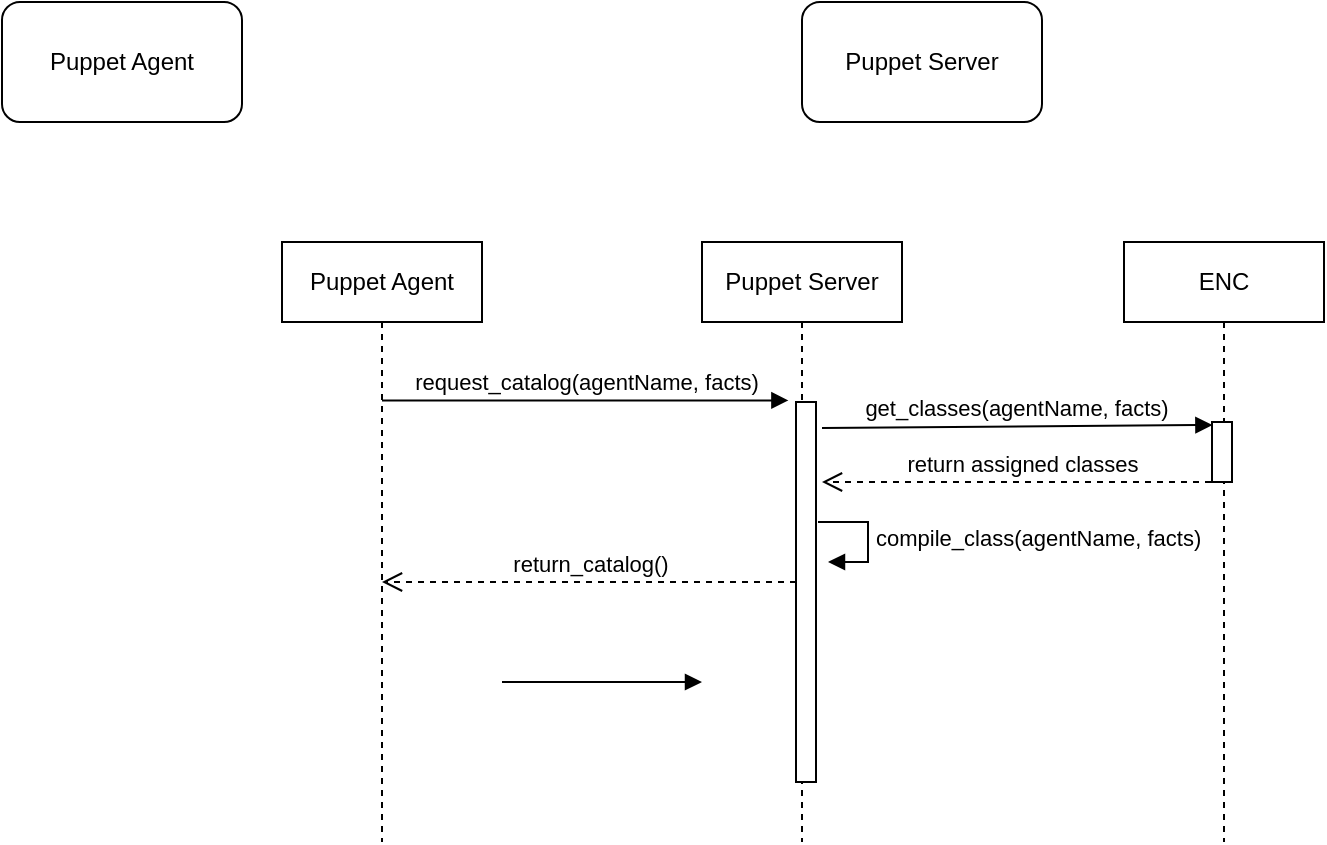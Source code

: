 <mxfile version="12.9.8" type="github"><diagram id="EITwoPFxarBsgcE0EHbk" name="Page-1"><mxGraphModel dx="1550" dy="777" grid="1" gridSize="10" guides="1" tooltips="1" connect="1" arrows="1" fold="1" page="1" pageScale="1" pageWidth="850" pageHeight="1100" math="0" shadow="0"><root><mxCell id="0"/><mxCell id="1" parent="0"/><mxCell id="7qRQQf7Irq2023hDqVth-3" value="Puppet Agent" style="rounded=1;whiteSpace=wrap;html=1;" parent="1" vertex="1"><mxGeometry x="120" y="280" width="120" height="60" as="geometry"/></mxCell><mxCell id="7qRQQf7Irq2023hDqVth-4" value="Puppet Server" style="rounded=1;whiteSpace=wrap;html=1;" parent="1" vertex="1"><mxGeometry x="520" y="280" width="120" height="60" as="geometry"/></mxCell><mxCell id="7qRQQf7Irq2023hDqVth-5" value="Puppet Agent" style="shape=umlLifeline;perimeter=lifelinePerimeter;whiteSpace=wrap;html=1;container=1;collapsible=0;recursiveResize=0;outlineConnect=0;" parent="1" vertex="1"><mxGeometry x="260" y="400" width="100" height="300" as="geometry"/></mxCell><mxCell id="7qRQQf7Irq2023hDqVth-6" value="Puppet Server" style="shape=umlLifeline;perimeter=lifelinePerimeter;whiteSpace=wrap;html=1;container=1;collapsible=0;recursiveResize=0;outlineConnect=0;" parent="1" vertex="1"><mxGeometry x="470" y="400" width="100" height="300" as="geometry"/></mxCell><mxCell id="7qRQQf7Irq2023hDqVth-13" value="" style="html=1;points=[];perimeter=orthogonalPerimeter;" parent="7qRQQf7Irq2023hDqVth-6" vertex="1"><mxGeometry x="47" y="80" width="10" height="190" as="geometry"/></mxCell><mxCell id="7qRQQf7Irq2023hDqVth-18" value="get_classes(agentName, facts)" style="endArrow=block;endFill=1;endSize=6;html=1;verticalAlign=bottom;entryX=0.02;entryY=0.05;entryDx=0;entryDy=0;entryPerimeter=0;" parent="7qRQQf7Irq2023hDqVth-6" target="7qRQQf7Irq2023hDqVth-19" edge="1"><mxGeometry width="100" relative="1" as="geometry"><mxPoint x="60" y="93" as="sourcePoint"/><mxPoint x="210" y="93" as="targetPoint"/></mxGeometry></mxCell><mxCell id="7qRQQf7Irq2023hDqVth-14" value="request_catalog(agentName, facts)" style="html=1;verticalAlign=bottom;endArrow=block;entryX=-0.38;entryY=-0.004;entryDx=0;entryDy=0;entryPerimeter=0;" parent="1" source="7qRQQf7Irq2023hDqVth-5" target="7qRQQf7Irq2023hDqVth-13" edge="1"><mxGeometry relative="1" as="geometry"><mxPoint x="447" y="481" as="sourcePoint"/><mxPoint x="510" y="481" as="targetPoint"/></mxGeometry></mxCell><mxCell id="7qRQQf7Irq2023hDqVth-16" value="ENC" style="shape=umlLifeline;perimeter=lifelinePerimeter;whiteSpace=wrap;html=1;container=1;collapsible=0;recursiveResize=0;outlineConnect=0;" parent="1" vertex="1"><mxGeometry x="681" y="400" width="100" height="300" as="geometry"/></mxCell><mxCell id="7qRQQf7Irq2023hDqVth-19" value="" style="html=1;points=[];perimeter=orthogonalPerimeter;" parent="7qRQQf7Irq2023hDqVth-16" vertex="1"><mxGeometry x="44" y="90" width="10" height="30" as="geometry"/></mxCell><mxCell id="7qRQQf7Irq2023hDqVth-17" value="" style="endArrow=block;endFill=1;endSize=6;html=1;" parent="1" edge="1"><mxGeometry width="100" relative="1" as="geometry"><mxPoint x="370" y="620" as="sourcePoint"/><mxPoint x="470" y="620" as="targetPoint"/></mxGeometry></mxCell><mxCell id="7qRQQf7Irq2023hDqVth-21" value="return assigned classes" style="html=1;verticalAlign=bottom;endArrow=open;dashed=1;endSize=8;" parent="1" source="7qRQQf7Irq2023hDqVth-16" edge="1"><mxGeometry relative="1" as="geometry"><mxPoint x="680" y="520" as="sourcePoint"/><mxPoint x="530" y="520" as="targetPoint"/></mxGeometry></mxCell><mxCell id="7qRQQf7Irq2023hDqVth-23" value="compile_class(agentName, facts)" style="edgeStyle=orthogonalEdgeStyle;html=1;align=left;spacingLeft=2;endArrow=block;rounded=0;entryX=1;entryY=0;" parent="1" edge="1"><mxGeometry relative="1" as="geometry"><mxPoint x="528" y="540" as="sourcePoint"/><Array as="points"><mxPoint x="553" y="540"/></Array><mxPoint x="533" y="560" as="targetPoint"/></mxGeometry></mxCell><mxCell id="7qRQQf7Irq2023hDqVth-15" value="return_catalog()" style="html=1;verticalAlign=bottom;endArrow=open;dashed=1;endSize=8;" parent="1" source="7qRQQf7Irq2023hDqVth-13" target="7qRQQf7Irq2023hDqVth-5" edge="1"><mxGeometry relative="1" as="geometry"><mxPoint x="370" y="660" as="targetPoint"/><Array as="points"><mxPoint x="460" y="570"/></Array></mxGeometry></mxCell></root></mxGraphModel></diagram></mxfile>